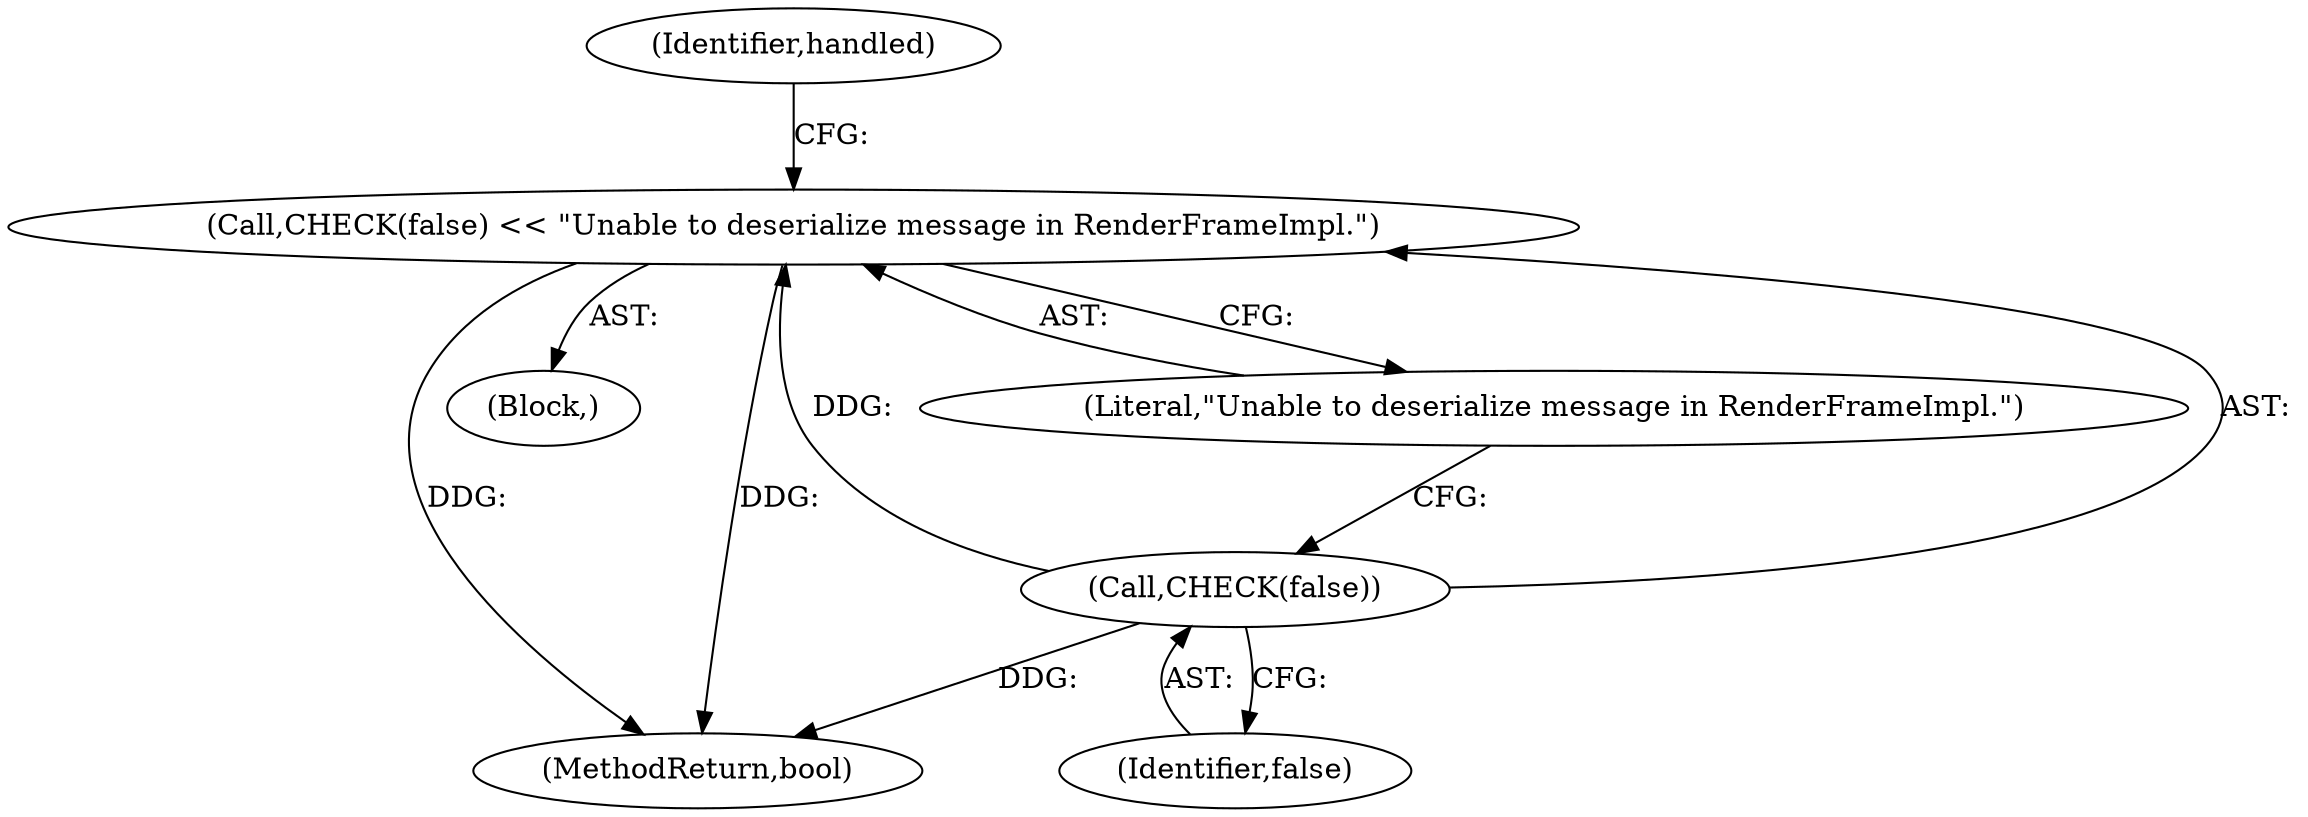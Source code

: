 digraph "1_Chrome_4039d2fcaab746b6c20017ba9bb51c3a2403a76c@del" {
"1000129" [label="(Call,CHECK(false) << \"Unable to deserialize message in RenderFrameImpl.\")"];
"1000130" [label="(Call,CHECK(false))"];
"1000130" [label="(Call,CHECK(false))"];
"1000129" [label="(Call,CHECK(false) << \"Unable to deserialize message in RenderFrameImpl.\")"];
"1000132" [label="(Literal,\"Unable to deserialize message in RenderFrameImpl.\")"];
"1000134" [label="(Identifier,handled)"];
"1000128" [label="(Block,)"];
"1000131" [label="(Identifier,false)"];
"1000135" [label="(MethodReturn,bool)"];
"1000129" -> "1000128"  [label="AST: "];
"1000129" -> "1000132"  [label="CFG: "];
"1000130" -> "1000129"  [label="AST: "];
"1000132" -> "1000129"  [label="AST: "];
"1000134" -> "1000129"  [label="CFG: "];
"1000129" -> "1000135"  [label="DDG: "];
"1000129" -> "1000135"  [label="DDG: "];
"1000130" -> "1000129"  [label="DDG: "];
"1000130" -> "1000131"  [label="CFG: "];
"1000131" -> "1000130"  [label="AST: "];
"1000132" -> "1000130"  [label="CFG: "];
"1000130" -> "1000135"  [label="DDG: "];
}
